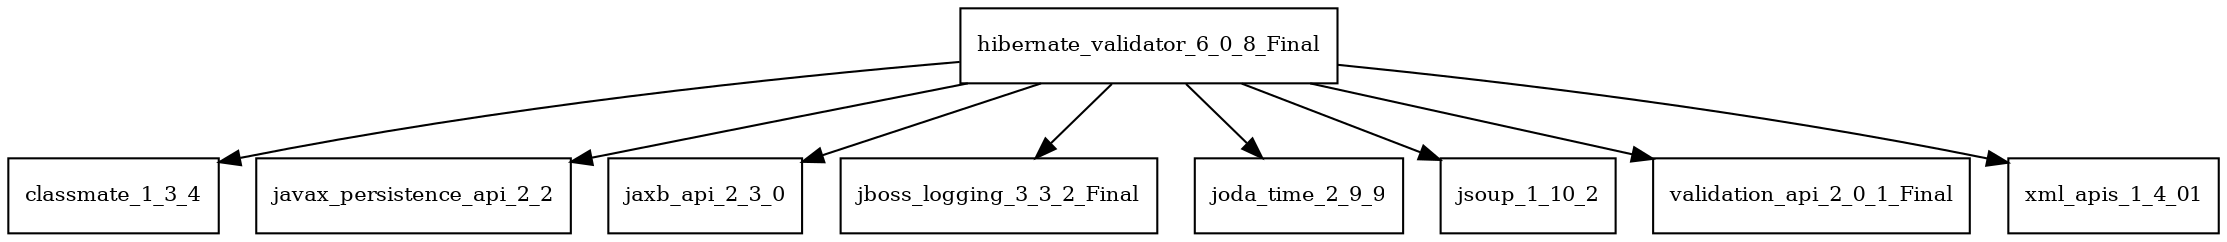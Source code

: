 digraph hibernate_validator_6_0_8_Final_dependencies {
  node [shape = box, fontsize=10.0];
  hibernate_validator_6_0_8_Final -> classmate_1_3_4;
  hibernate_validator_6_0_8_Final -> javax_persistence_api_2_2;
  hibernate_validator_6_0_8_Final -> jaxb_api_2_3_0;
  hibernate_validator_6_0_8_Final -> jboss_logging_3_3_2_Final;
  hibernate_validator_6_0_8_Final -> joda_time_2_9_9;
  hibernate_validator_6_0_8_Final -> jsoup_1_10_2;
  hibernate_validator_6_0_8_Final -> validation_api_2_0_1_Final;
  hibernate_validator_6_0_8_Final -> xml_apis_1_4_01;
}

